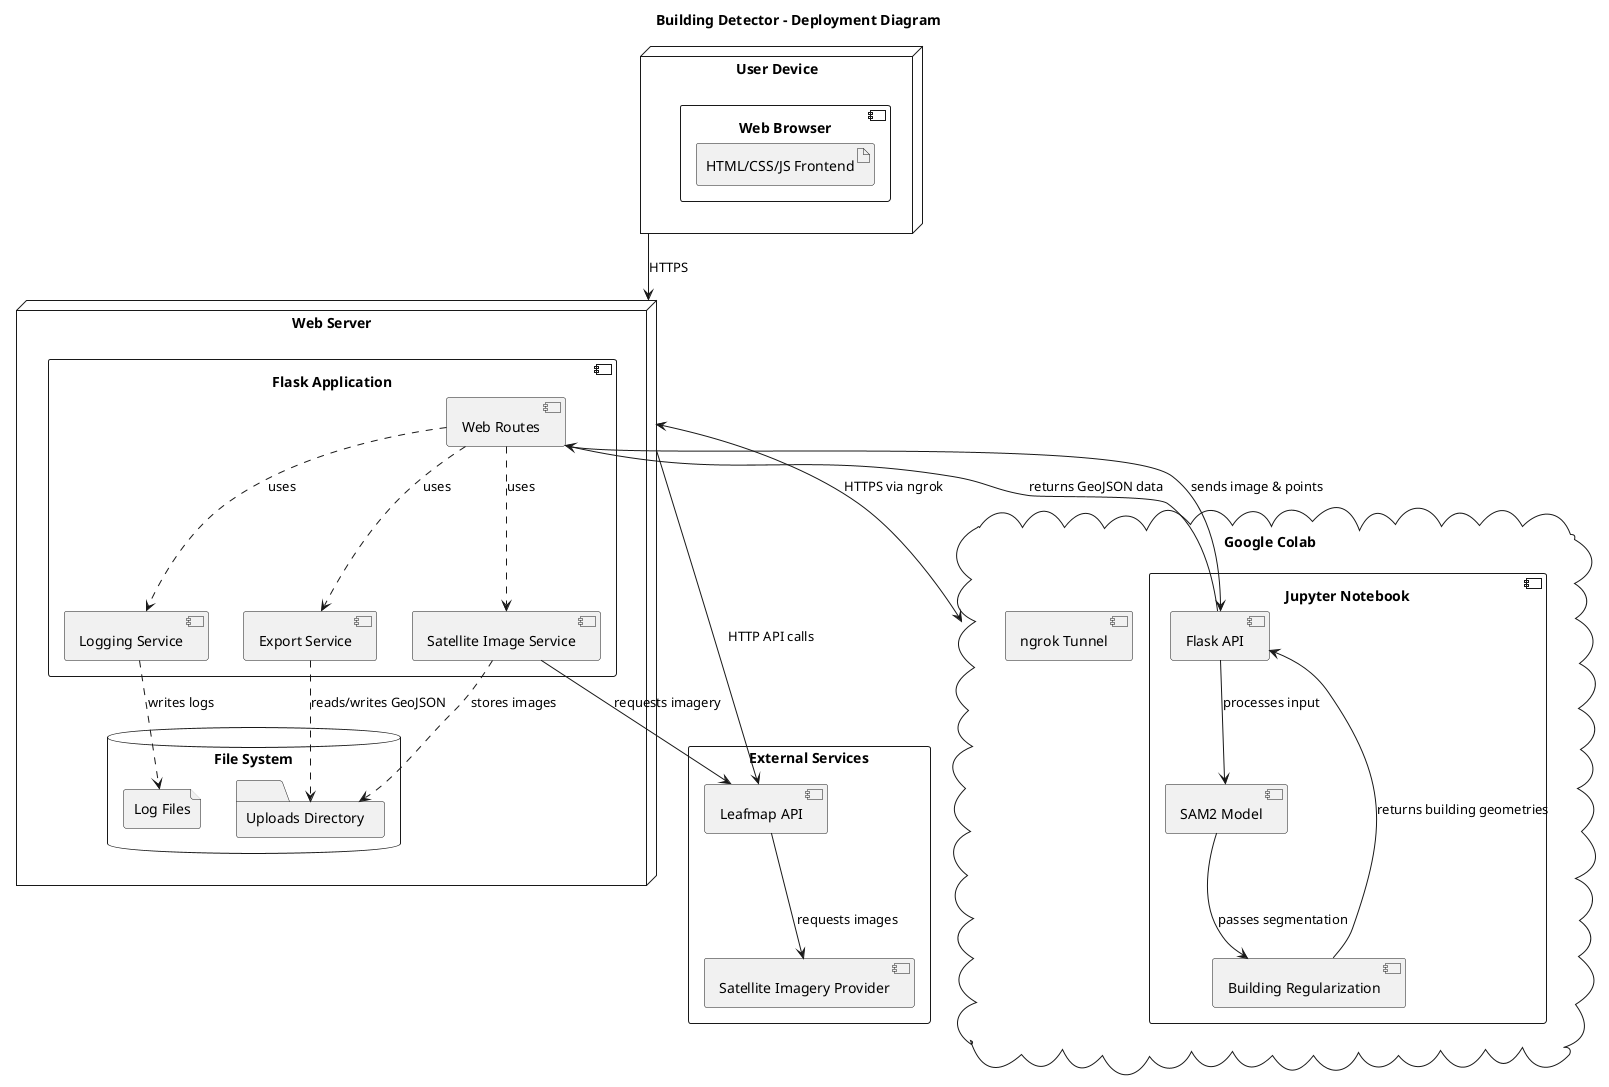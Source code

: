 @startuml BuildingDetector-DeploymentDiagram

title Building Detector - Deployment Diagram

node "User Device" as UserDevice {
  component "Web Browser" as Browser {
    artifact "HTML/CSS/JS Frontend" as Frontend
  }
}

node "Web Server" as WebServer {
  component "Flask Application" as FlaskApp {
    component "Web Routes" as Routes
    component "Satellite Image Service" as ImageService
    component "Export Service" as ExportService
    component "Logging Service" as LoggingService
  }
  
  database "File System" as FileSystem {
    folder "Uploads Directory" as UploadDir
    file "Log Files" as LogFiles
  }
}

cloud "Google Colab" as Colab {
  component "Jupyter Notebook" as Notebook {
    component "Flask API" as ColabAPI
    component "SAM2 Model" as SAM2
    component "Building Regularization" as Regularization
  }
  
  component "ngrok Tunnel" as Ngrok
}

rectangle "External Services" {
  [Leafmap API] as LeafmapAPI
  [Satellite Imagery Provider] as SatelliteImages
}

' Connections
UserDevice --> WebServer : HTTPS
WebServer <--> Colab : HTTPS via ngrok
WebServer --> LeafmapAPI : HTTP API calls
LeafmapAPI --> SatelliteImages : requests images

' Internal connections
Routes ..> ImageService : uses
Routes ..> ExportService : uses
Routes ..> LoggingService : uses

ImageService ..> UploadDir : stores images
LoggingService ..> LogFiles : writes logs
ExportService ..> UploadDir : reads/writes GeoJSON

ImageService --> LeafmapAPI : requests imagery
Routes --> ColabAPI : sends image & points

ColabAPI --> SAM2 : processes input
SAM2 --> Regularization : passes segmentation
Regularization --> ColabAPI : returns building geometries
ColabAPI --> Routes : returns GeoJSON data

@enduml